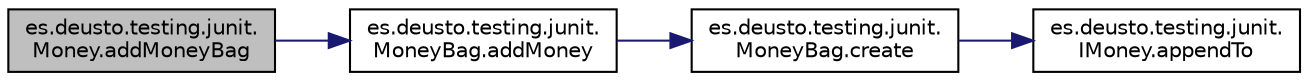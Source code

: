 digraph "es.deusto.testing.junit.Money.addMoneyBag"
{
 // LATEX_PDF_SIZE
  edge [fontname="Helvetica",fontsize="10",labelfontname="Helvetica",labelfontsize="10"];
  node [fontname="Helvetica",fontsize="10",shape=record];
  rankdir="LR";
  Node1 [label="es.deusto.testing.junit.\lMoney.addMoneyBag",height=0.2,width=0.4,color="black", fillcolor="grey75", style="filled", fontcolor="black",tooltip=" "];
  Node1 -> Node2 [color="midnightblue",fontsize="10",style="solid",fontname="Helvetica"];
  Node2 [label="es.deusto.testing.junit.\lMoneyBag.addMoney",height=0.2,width=0.4,color="black", fillcolor="white", style="filled",URL="$classes_1_1deusto_1_1testing_1_1junit_1_1_money_bag.html#a06ecedbf53ba09d34276fe177e3169bc",tooltip=" "];
  Node2 -> Node3 [color="midnightblue",fontsize="10",style="solid",fontname="Helvetica"];
  Node3 [label="es.deusto.testing.junit.\lMoneyBag.create",height=0.2,width=0.4,color="black", fillcolor="white", style="filled",URL="$classes_1_1deusto_1_1testing_1_1junit_1_1_money_bag.html#a8d2d54a342d2de2b75530600123efc9a",tooltip=" "];
  Node3 -> Node4 [color="midnightblue",fontsize="10",style="solid",fontname="Helvetica"];
  Node4 [label="es.deusto.testing.junit.\lIMoney.appendTo",height=0.2,width=0.4,color="black", fillcolor="white", style="filled",URL="$interfacees_1_1deusto_1_1testing_1_1junit_1_1_i_money.html#ae45bc758e69a0017f083f11d050c53cb",tooltip="Brief test for appendTo() added May 12, 2014."];
}
